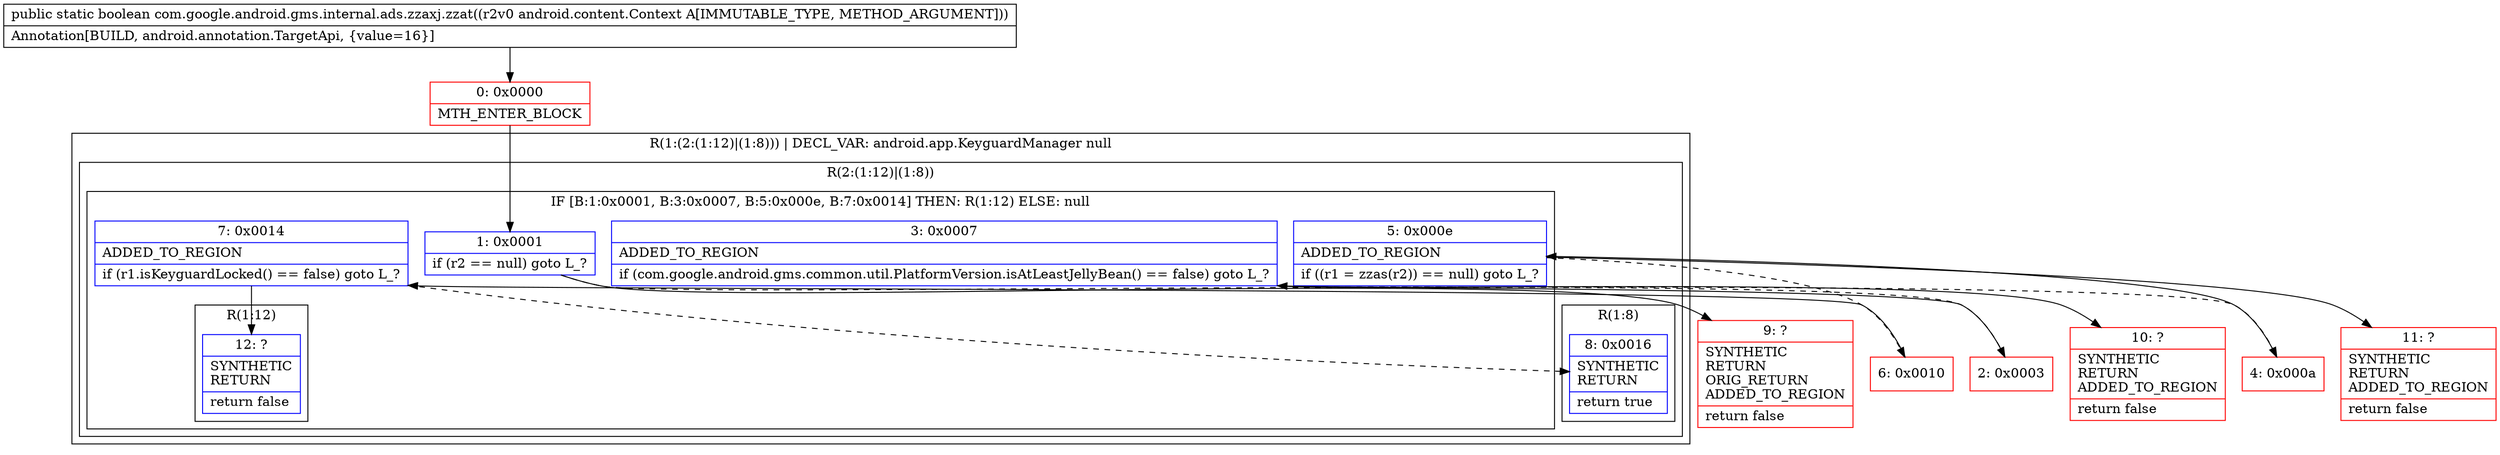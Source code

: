 digraph "CFG forcom.google.android.gms.internal.ads.zzaxj.zzat(Landroid\/content\/Context;)Z" {
subgraph cluster_Region_211915584 {
label = "R(1:(2:(1:12)|(1:8))) | DECL_VAR: android.app.KeyguardManager null\l";
node [shape=record,color=blue];
subgraph cluster_Region_1372058704 {
label = "R(2:(1:12)|(1:8))";
node [shape=record,color=blue];
subgraph cluster_IfRegion_587794013 {
label = "IF [B:1:0x0001, B:3:0x0007, B:5:0x000e, B:7:0x0014] THEN: R(1:12) ELSE: null";
node [shape=record,color=blue];
Node_1 [shape=record,label="{1\:\ 0x0001|if (r2 == null) goto L_?\l}"];
Node_3 [shape=record,label="{3\:\ 0x0007|ADDED_TO_REGION\l|if (com.google.android.gms.common.util.PlatformVersion.isAtLeastJellyBean() == false) goto L_?\l}"];
Node_5 [shape=record,label="{5\:\ 0x000e|ADDED_TO_REGION\l|if ((r1 = zzas(r2)) == null) goto L_?\l}"];
Node_7 [shape=record,label="{7\:\ 0x0014|ADDED_TO_REGION\l|if (r1.isKeyguardLocked() == false) goto L_?\l}"];
subgraph cluster_Region_423382031 {
label = "R(1:12)";
node [shape=record,color=blue];
Node_12 [shape=record,label="{12\:\ ?|SYNTHETIC\lRETURN\l|return false\l}"];
}
}
subgraph cluster_Region_419952635 {
label = "R(1:8)";
node [shape=record,color=blue];
Node_8 [shape=record,label="{8\:\ 0x0016|SYNTHETIC\lRETURN\l|return true\l}"];
}
}
}
Node_0 [shape=record,color=red,label="{0\:\ 0x0000|MTH_ENTER_BLOCK\l}"];
Node_2 [shape=record,color=red,label="{2\:\ 0x0003}"];
Node_4 [shape=record,color=red,label="{4\:\ 0x000a}"];
Node_6 [shape=record,color=red,label="{6\:\ 0x0010}"];
Node_9 [shape=record,color=red,label="{9\:\ ?|SYNTHETIC\lRETURN\lORIG_RETURN\lADDED_TO_REGION\l|return false\l}"];
Node_10 [shape=record,color=red,label="{10\:\ ?|SYNTHETIC\lRETURN\lADDED_TO_REGION\l|return false\l}"];
Node_11 [shape=record,color=red,label="{11\:\ ?|SYNTHETIC\lRETURN\lADDED_TO_REGION\l|return false\l}"];
MethodNode[shape=record,label="{public static boolean com.google.android.gms.internal.ads.zzaxj.zzat((r2v0 android.content.Context A[IMMUTABLE_TYPE, METHOD_ARGUMENT]))  | Annotation[BUILD, android.annotation.TargetApi, \{value=16\}]\l}"];
MethodNode -> Node_0;
Node_1 -> Node_2[style=dashed];
Node_1 -> Node_9;
Node_3 -> Node_4[style=dashed];
Node_3 -> Node_10;
Node_5 -> Node_6[style=dashed];
Node_5 -> Node_11;
Node_7 -> Node_8[style=dashed];
Node_7 -> Node_12;
Node_0 -> Node_1;
Node_2 -> Node_3;
Node_4 -> Node_5;
Node_6 -> Node_7;
}

